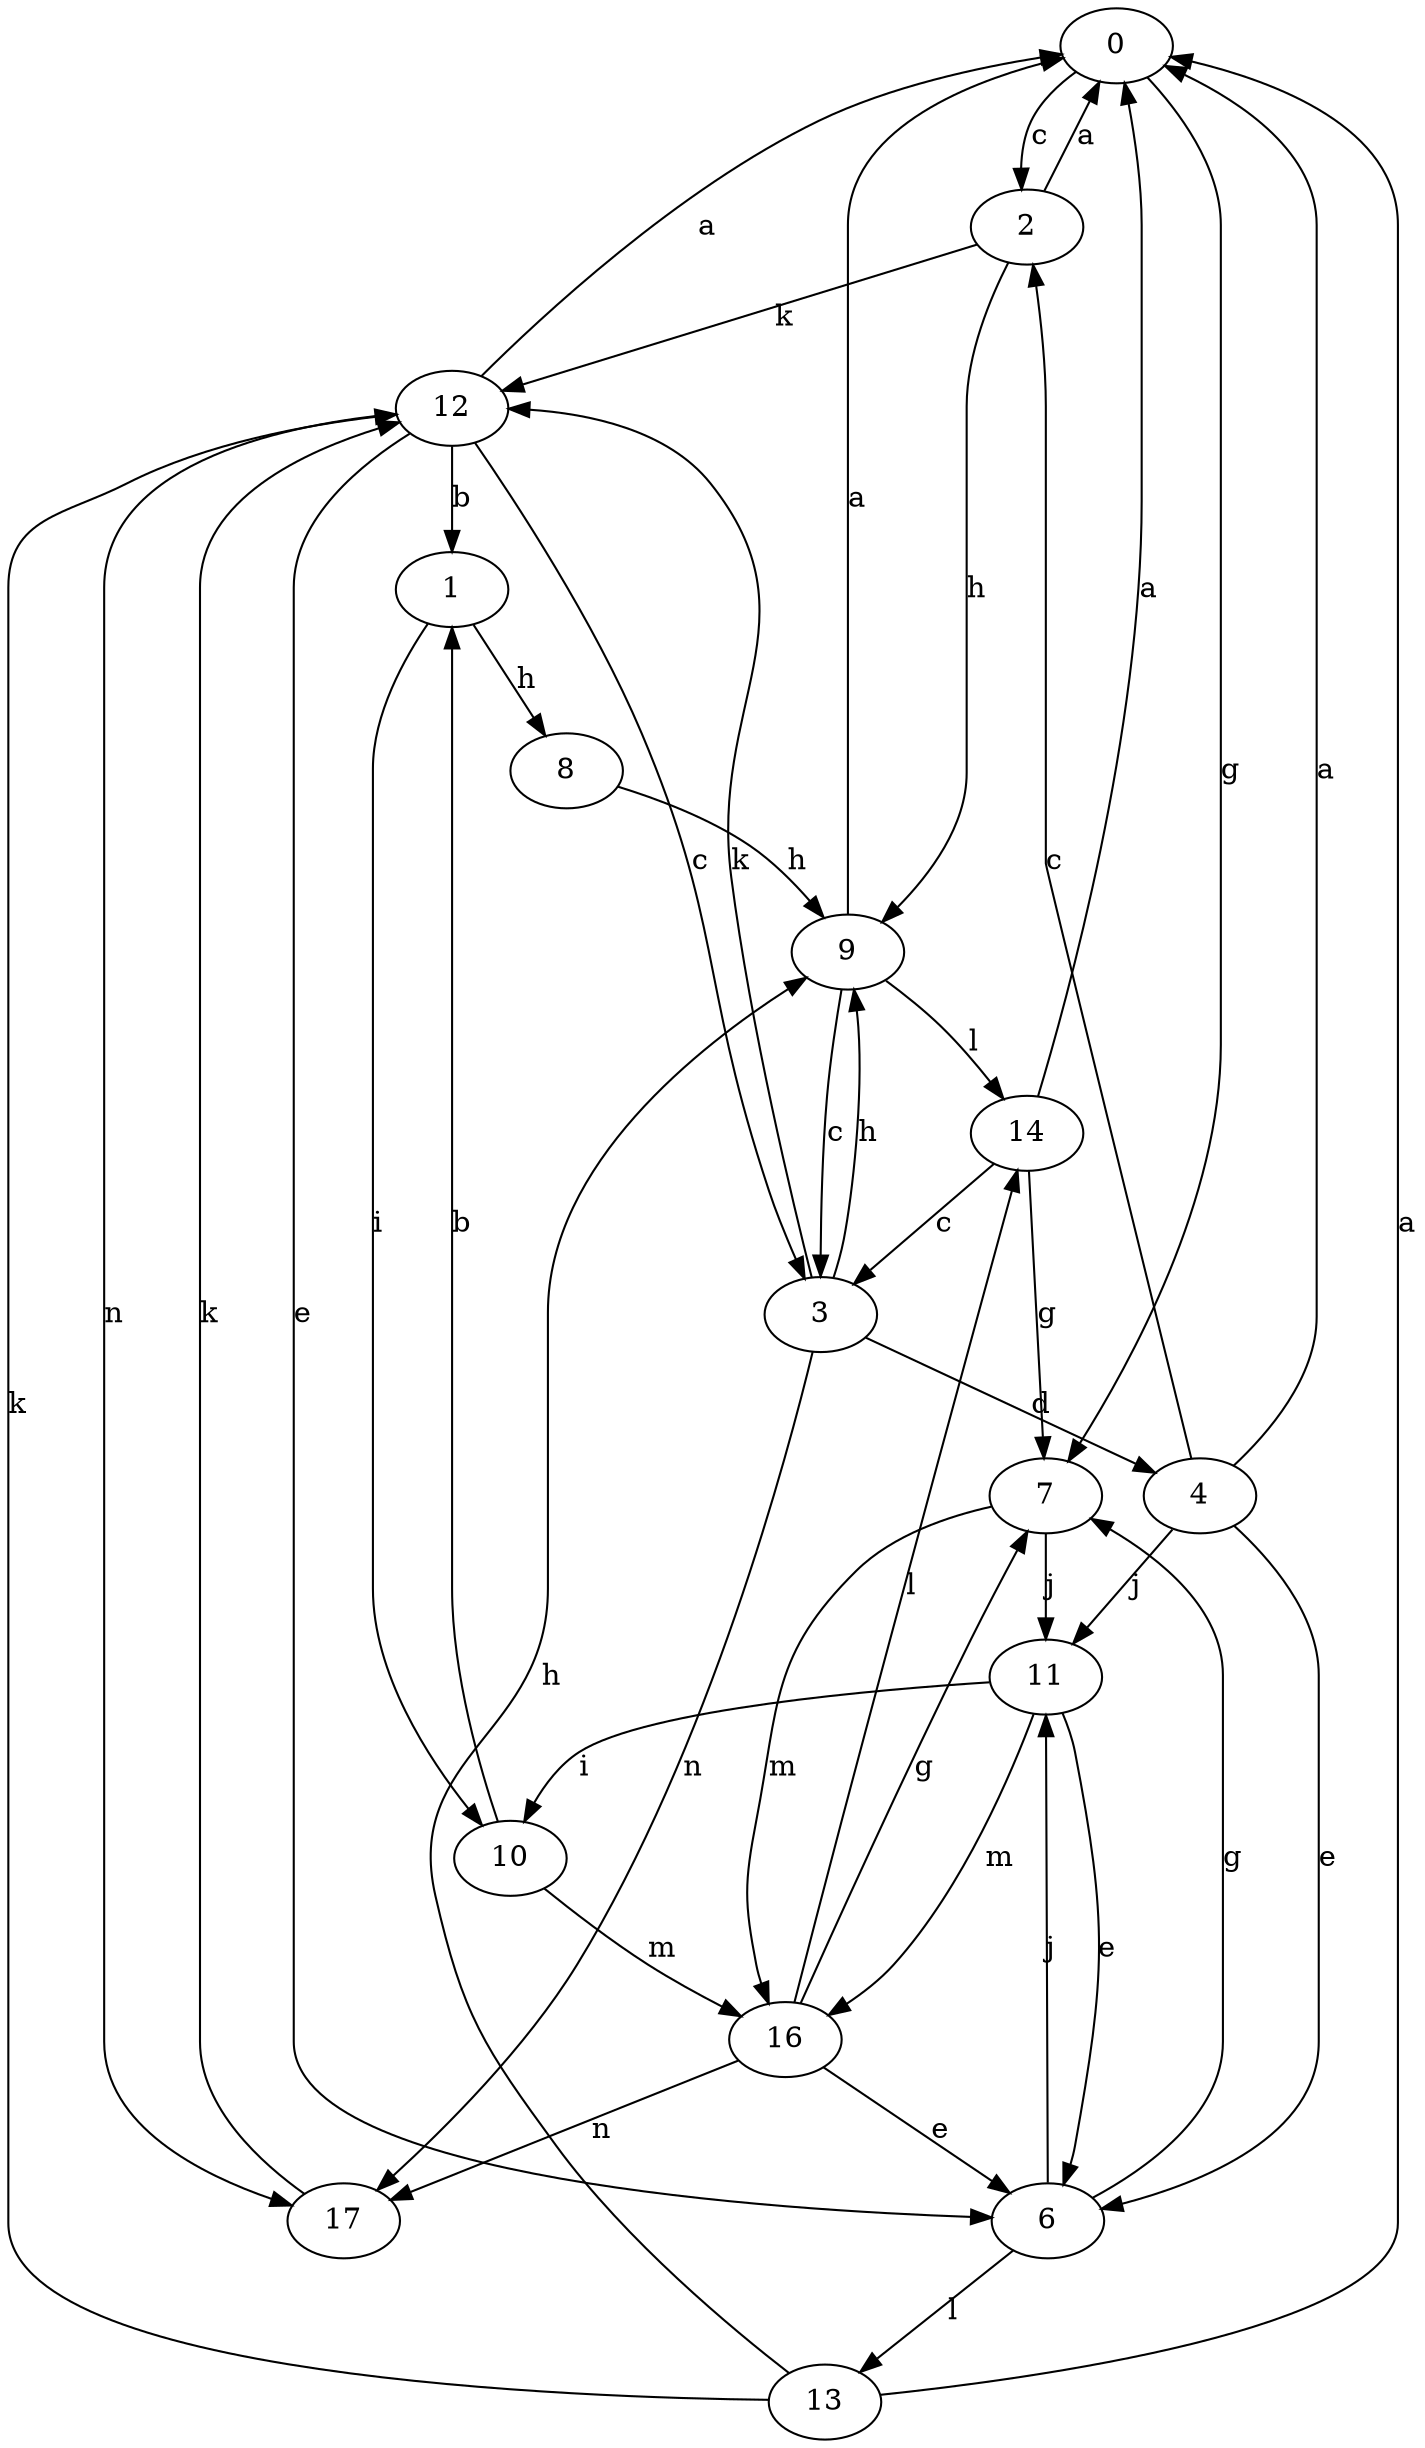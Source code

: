 strict digraph  {
0;
1;
2;
3;
4;
6;
7;
8;
9;
10;
11;
12;
13;
14;
16;
17;
0 -> 2  [label=c];
0 -> 7  [label=g];
1 -> 8  [label=h];
1 -> 10  [label=i];
2 -> 0  [label=a];
2 -> 9  [label=h];
2 -> 12  [label=k];
3 -> 4  [label=d];
3 -> 9  [label=h];
3 -> 12  [label=k];
3 -> 17  [label=n];
4 -> 0  [label=a];
4 -> 2  [label=c];
4 -> 6  [label=e];
4 -> 11  [label=j];
6 -> 7  [label=g];
6 -> 11  [label=j];
6 -> 13  [label=l];
7 -> 11  [label=j];
7 -> 16  [label=m];
8 -> 9  [label=h];
9 -> 0  [label=a];
9 -> 3  [label=c];
9 -> 14  [label=l];
10 -> 1  [label=b];
10 -> 16  [label=m];
11 -> 6  [label=e];
11 -> 10  [label=i];
11 -> 16  [label=m];
12 -> 0  [label=a];
12 -> 1  [label=b];
12 -> 3  [label=c];
12 -> 6  [label=e];
12 -> 17  [label=n];
13 -> 0  [label=a];
13 -> 9  [label=h];
13 -> 12  [label=k];
14 -> 0  [label=a];
14 -> 3  [label=c];
14 -> 7  [label=g];
16 -> 6  [label=e];
16 -> 7  [label=g];
16 -> 14  [label=l];
16 -> 17  [label=n];
17 -> 12  [label=k];
}
